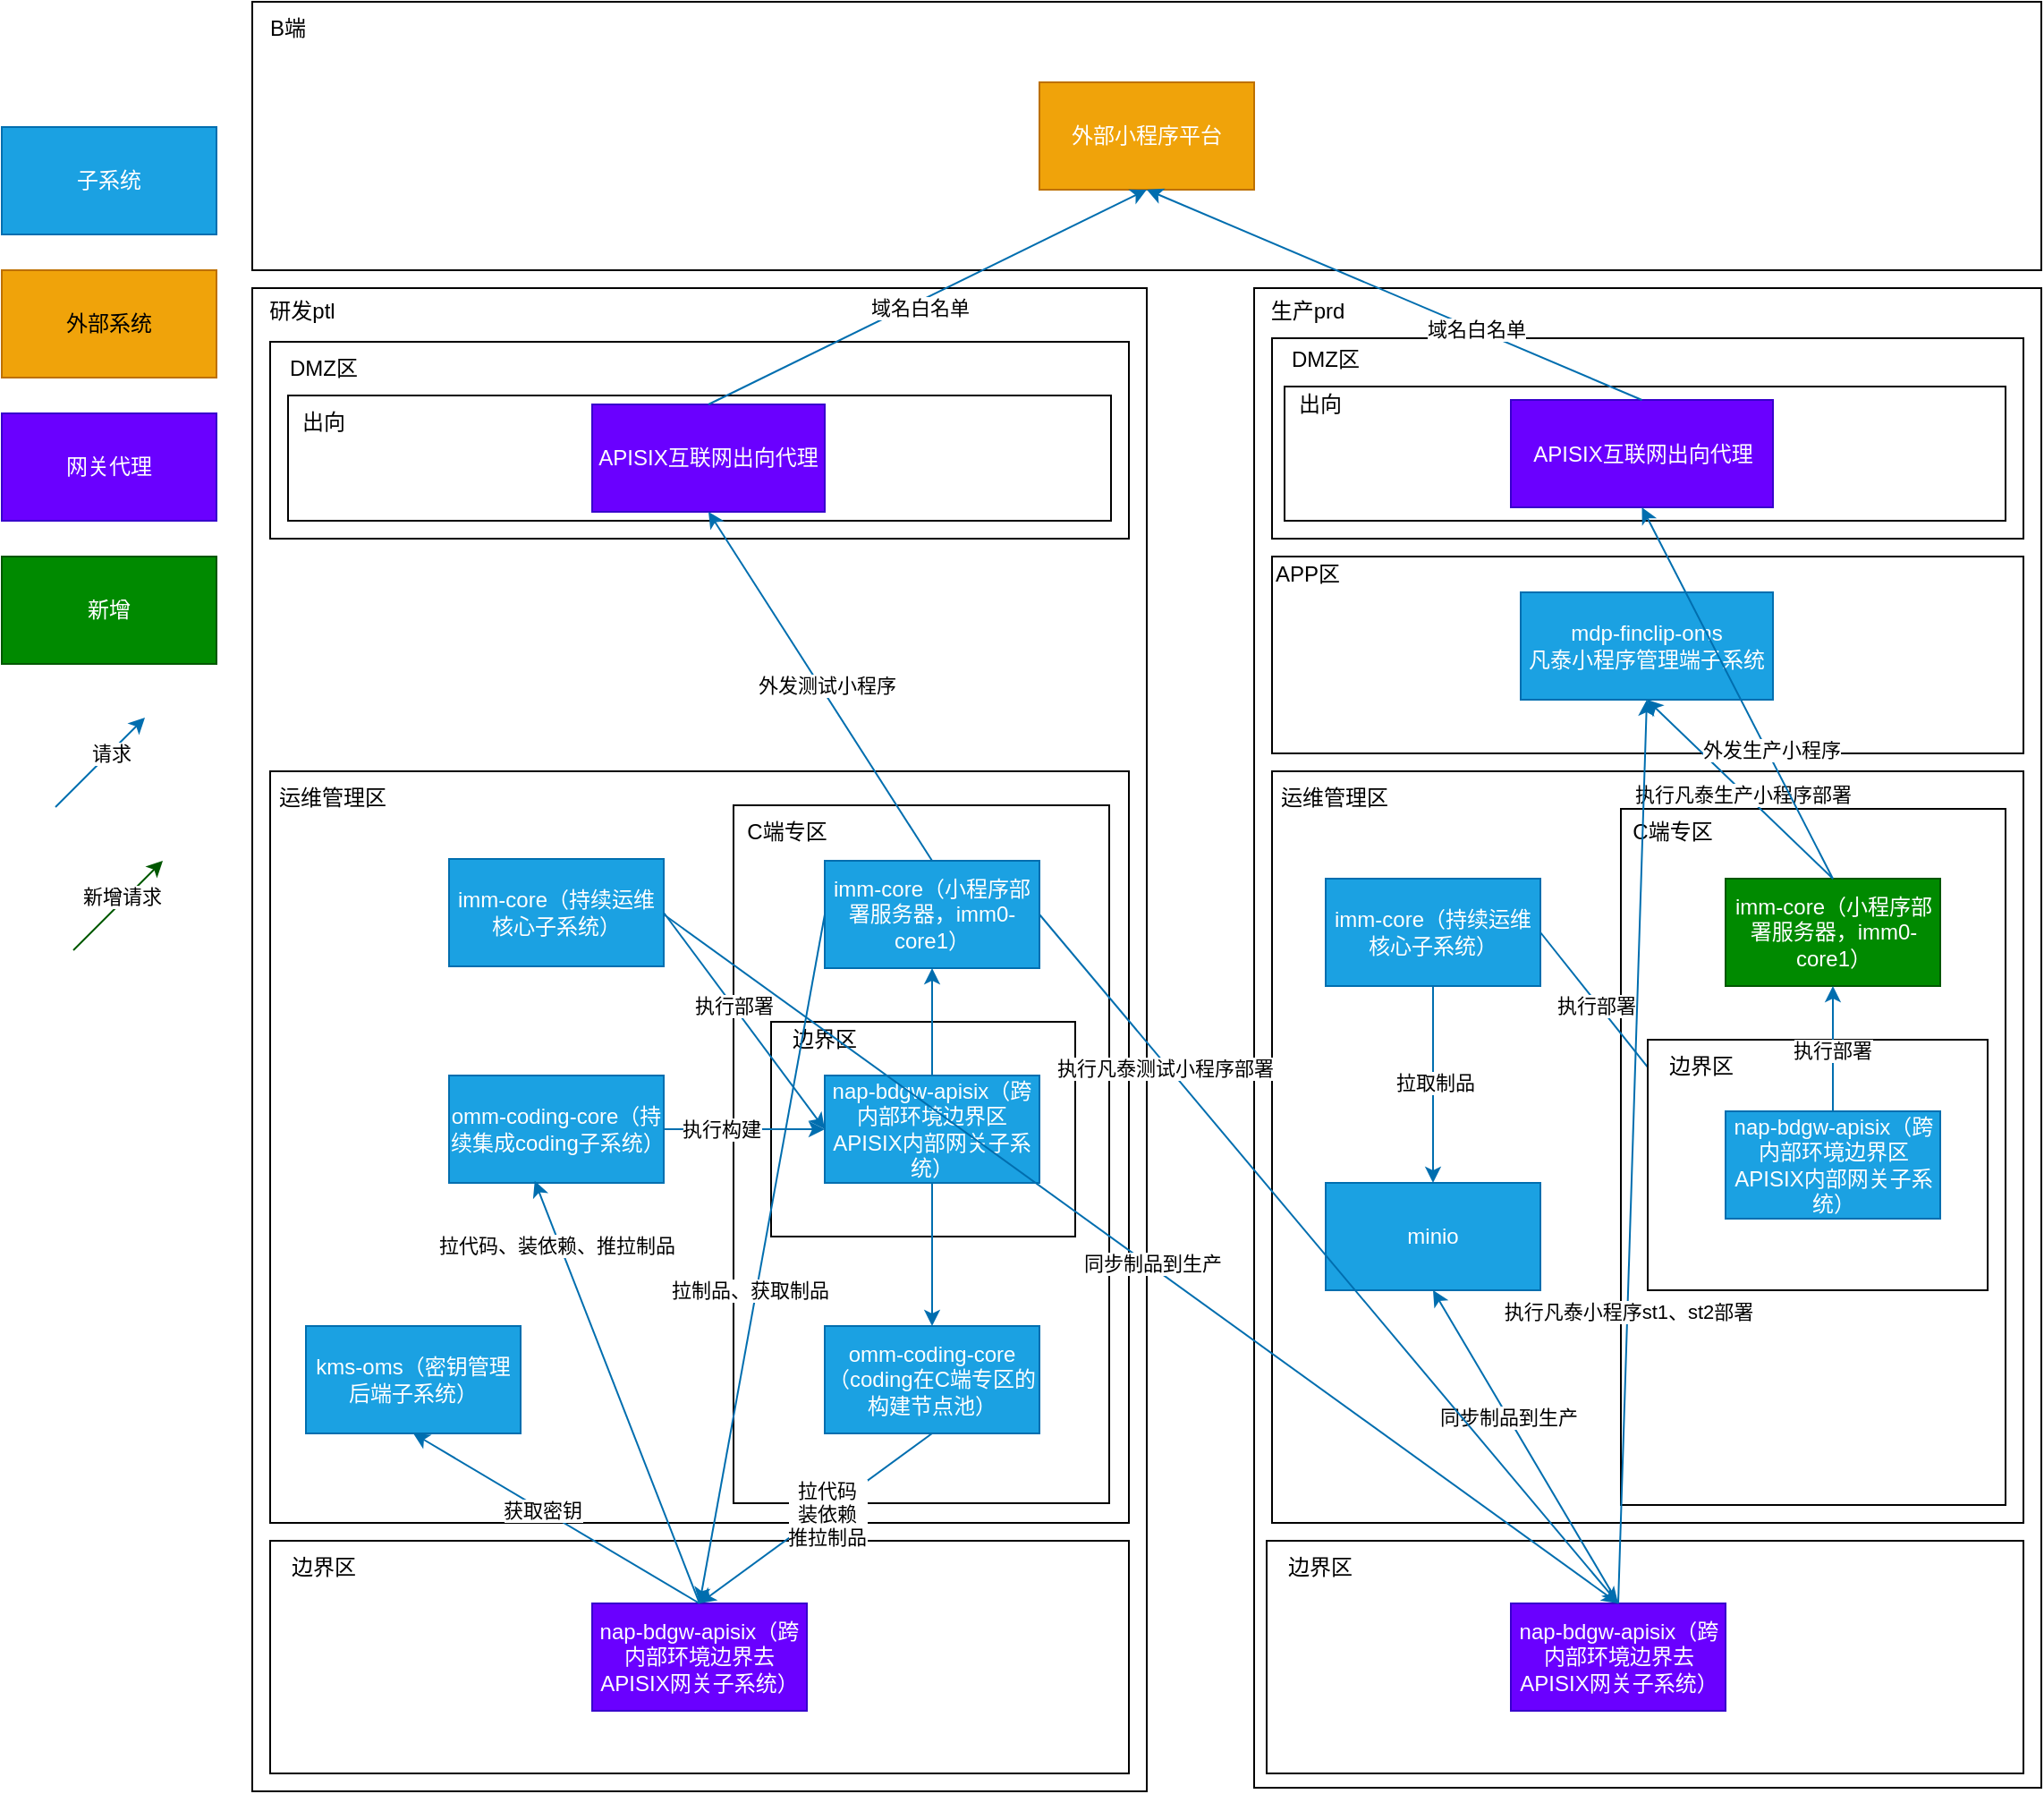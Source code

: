 <mxfile version="21.6.5" type="github">
  <diagram name="第 1 页" id="EOG2HZ5_NcPLtCkEs77e">
    <mxGraphModel dx="1221" dy="1814" grid="1" gridSize="10" guides="1" tooltips="1" connect="1" arrows="1" fold="1" page="1" pageScale="1" pageWidth="827" pageHeight="1169" math="0" shadow="0">
      <root>
        <mxCell id="0" />
        <mxCell id="1" parent="0" />
        <mxCell id="6PQGACXjwFTCAQi2liqI-1" value="" style="rounded=0;whiteSpace=wrap;html=1;" vertex="1" parent="1">
          <mxGeometry x="250" y="-130" width="500" height="840" as="geometry" />
        </mxCell>
        <mxCell id="6PQGACXjwFTCAQi2liqI-2" value="" style="whiteSpace=wrap;html=1;" vertex="1" parent="1">
          <mxGeometry x="260" y="140" width="480" height="420" as="geometry" />
        </mxCell>
        <mxCell id="6PQGACXjwFTCAQi2liqI-3" value="" style="rounded=0;whiteSpace=wrap;html=1;" vertex="1" parent="1">
          <mxGeometry x="320" y="600" width="120" height="60" as="geometry" />
        </mxCell>
        <mxCell id="6PQGACXjwFTCAQi2liqI-4" value="运维管理区" style="text;html=1;strokeColor=none;fillColor=none;align=center;verticalAlign=middle;whiteSpace=wrap;rounded=0;" vertex="1" parent="1">
          <mxGeometry x="260" y="140" width="70" height="30" as="geometry" />
        </mxCell>
        <mxCell id="6PQGACXjwFTCAQi2liqI-5" value="" style="rounded=0;whiteSpace=wrap;html=1;" vertex="1" parent="1">
          <mxGeometry x="260" y="570" width="480" height="130" as="geometry" />
        </mxCell>
        <mxCell id="6PQGACXjwFTCAQi2liqI-6" value="边界区" style="text;html=1;strokeColor=none;fillColor=none;align=center;verticalAlign=middle;whiteSpace=wrap;rounded=0;" vertex="1" parent="1">
          <mxGeometry x="260" y="570" width="60" height="30" as="geometry" />
        </mxCell>
        <mxCell id="6PQGACXjwFTCAQi2liqI-7" value="nap-bdgw-apisix（跨内部环境边界去APISIX网关子系统）" style="rounded=0;whiteSpace=wrap;html=1;fillColor=#6a00ff;fontColor=#ffffff;strokeColor=#3700CC;" vertex="1" parent="1">
          <mxGeometry x="440" y="605" width="120" height="60" as="geometry" />
        </mxCell>
        <mxCell id="6PQGACXjwFTCAQi2liqI-8" value="kms-oms（密钥管理后端子系统）" style="rounded=0;whiteSpace=wrap;html=1;fillColor=#1ba1e2;fontColor=#ffffff;strokeColor=#006EAF;" vertex="1" parent="1">
          <mxGeometry x="280" y="450" width="120" height="60" as="geometry" />
        </mxCell>
        <mxCell id="6PQGACXjwFTCAQi2liqI-9" value="omm-coding-core（持续集成coding子系统）" style="rounded=0;whiteSpace=wrap;html=1;fillColor=#1ba1e2;fontColor=#ffffff;strokeColor=#006EAF;" vertex="1" parent="1">
          <mxGeometry x="360" y="310" width="120" height="60" as="geometry" />
        </mxCell>
        <mxCell id="6PQGACXjwFTCAQi2liqI-10" value="imm-core（持续运维核心子系统）" style="rounded=0;whiteSpace=wrap;html=1;fillColor=#1ba1e2;fontColor=#ffffff;strokeColor=#006EAF;" vertex="1" parent="1">
          <mxGeometry x="360" y="189" width="120" height="60" as="geometry" />
        </mxCell>
        <mxCell id="6PQGACXjwFTCAQi2liqI-11" value="" style="rounded=0;whiteSpace=wrap;html=1;" vertex="1" parent="1">
          <mxGeometry x="519" y="159" width="210" height="390" as="geometry" />
        </mxCell>
        <mxCell id="6PQGACXjwFTCAQi2liqI-12" value="imm-core（小程序部署服务器，imm0-core1）" style="rounded=0;whiteSpace=wrap;html=1;fillColor=#1ba1e2;fontColor=#ffffff;strokeColor=#006EAF;" vertex="1" parent="1">
          <mxGeometry x="570" y="190" width="120" height="60" as="geometry" />
        </mxCell>
        <mxCell id="6PQGACXjwFTCAQi2liqI-13" value="omm-coding-core（coding在C端专区的构建节点池）" style="rounded=0;whiteSpace=wrap;html=1;fillColor=#1ba1e2;fontColor=#ffffff;strokeColor=#006EAF;" vertex="1" parent="1">
          <mxGeometry x="570" y="450" width="120" height="60" as="geometry" />
        </mxCell>
        <mxCell id="6PQGACXjwFTCAQi2liqI-14" value="C端专区" style="text;html=1;strokeColor=none;fillColor=none;align=center;verticalAlign=middle;whiteSpace=wrap;rounded=0;" vertex="1" parent="1">
          <mxGeometry x="519" y="159" width="60" height="30" as="geometry" />
        </mxCell>
        <mxCell id="6PQGACXjwFTCAQi2liqI-15" value="" style="rounded=0;whiteSpace=wrap;html=1;" vertex="1" parent="1">
          <mxGeometry x="260" y="-100" width="480" height="110" as="geometry" />
        </mxCell>
        <mxCell id="6PQGACXjwFTCAQi2liqI-16" value="DMZ区" style="text;html=1;strokeColor=none;fillColor=none;align=center;verticalAlign=middle;whiteSpace=wrap;rounded=0;" vertex="1" parent="1">
          <mxGeometry x="260" y="-100" width="60" height="30" as="geometry" />
        </mxCell>
        <mxCell id="6PQGACXjwFTCAQi2liqI-17" value="" style="rounded=0;whiteSpace=wrap;html=1;" vertex="1" parent="1">
          <mxGeometry x="270" y="-70" width="460" height="70" as="geometry" />
        </mxCell>
        <mxCell id="6PQGACXjwFTCAQi2liqI-18" value="出向" style="text;html=1;strokeColor=none;fillColor=none;align=center;verticalAlign=middle;whiteSpace=wrap;rounded=0;" vertex="1" parent="1">
          <mxGeometry x="260" y="-70" width="60" height="30" as="geometry" />
        </mxCell>
        <mxCell id="6PQGACXjwFTCAQi2liqI-19" value="研发ptl" style="text;html=1;strokeColor=none;fillColor=none;align=center;verticalAlign=middle;whiteSpace=wrap;rounded=0;" vertex="1" parent="1">
          <mxGeometry x="248" y="-132" width="60" height="30" as="geometry" />
        </mxCell>
        <mxCell id="6PQGACXjwFTCAQi2liqI-20" value="" style="rounded=0;whiteSpace=wrap;html=1;" vertex="1" parent="1">
          <mxGeometry x="810" y="-130" width="440" height="838" as="geometry" />
        </mxCell>
        <mxCell id="6PQGACXjwFTCAQi2liqI-21" value="生产prd" style="text;html=1;strokeColor=none;fillColor=none;align=center;verticalAlign=middle;whiteSpace=wrap;rounded=0;" vertex="1" parent="1">
          <mxGeometry x="810" y="-132" width="60" height="30" as="geometry" />
        </mxCell>
        <mxCell id="6PQGACXjwFTCAQi2liqI-22" value="" style="rounded=0;whiteSpace=wrap;html=1;" vertex="1" parent="1">
          <mxGeometry x="820" y="-102" width="420" height="112" as="geometry" />
        </mxCell>
        <mxCell id="6PQGACXjwFTCAQi2liqI-23" value="DMZ区" style="text;html=1;strokeColor=none;fillColor=none;align=center;verticalAlign=middle;whiteSpace=wrap;rounded=0;" vertex="1" parent="1">
          <mxGeometry x="820" y="-105" width="60" height="30" as="geometry" />
        </mxCell>
        <mxCell id="6PQGACXjwFTCAQi2liqI-24" value="" style="rounded=0;whiteSpace=wrap;html=1;" vertex="1" parent="1">
          <mxGeometry x="827" y="-75" width="403" height="75" as="geometry" />
        </mxCell>
        <mxCell id="6PQGACXjwFTCAQi2liqI-25" value="出向" style="text;html=1;strokeColor=none;fillColor=none;align=center;verticalAlign=middle;whiteSpace=wrap;rounded=0;" vertex="1" parent="1">
          <mxGeometry x="817" y="-80" width="60" height="30" as="geometry" />
        </mxCell>
        <mxCell id="6PQGACXjwFTCAQi2liqI-26" value="APISIX互联网出向代理" style="rounded=0;whiteSpace=wrap;html=1;fillColor=#6a00ff;fontColor=#ffffff;strokeColor=#3700CC;" vertex="1" parent="1">
          <mxGeometry x="440" y="-65" width="130" height="60" as="geometry" />
        </mxCell>
        <mxCell id="6PQGACXjwFTCAQi2liqI-27" value="APISIX互联网出向代理" style="rounded=0;whiteSpace=wrap;html=1;fillColor=#6a00ff;fontColor=#ffffff;strokeColor=#3700CC;" vertex="1" parent="1">
          <mxGeometry x="953.5" y="-67.5" width="146.5" height="60" as="geometry" />
        </mxCell>
        <mxCell id="6PQGACXjwFTCAQi2liqI-28" value="" style="rounded=0;whiteSpace=wrap;html=1;" vertex="1" parent="1">
          <mxGeometry x="820" y="140" width="420" height="420" as="geometry" />
        </mxCell>
        <mxCell id="6PQGACXjwFTCAQi2liqI-29" value="运维管理区" style="text;html=1;strokeColor=none;fillColor=none;align=center;verticalAlign=middle;whiteSpace=wrap;rounded=0;" vertex="1" parent="1">
          <mxGeometry x="820" y="140" width="70" height="30" as="geometry" />
        </mxCell>
        <mxCell id="6PQGACXjwFTCAQi2liqI-30" value="" style="rounded=0;whiteSpace=wrap;html=1;" vertex="1" parent="1">
          <mxGeometry x="1015" y="161" width="215" height="389" as="geometry" />
        </mxCell>
        <mxCell id="6PQGACXjwFTCAQi2liqI-31" value="C端专区" style="text;html=1;strokeColor=none;fillColor=none;align=center;verticalAlign=middle;whiteSpace=wrap;rounded=0;" vertex="1" parent="1">
          <mxGeometry x="1013.5" y="159" width="60" height="30" as="geometry" />
        </mxCell>
        <mxCell id="6PQGACXjwFTCAQi2liqI-32" value="imm-core（小程序部署服务器，imm0-core1）" style="rounded=0;whiteSpace=wrap;html=1;fillColor=#008a00;fontColor=#ffffff;strokeColor=#005700;" vertex="1" parent="1">
          <mxGeometry x="1073.5" y="200" width="120" height="60" as="geometry" />
        </mxCell>
        <mxCell id="6PQGACXjwFTCAQi2liqI-33" value="imm-core（持续运维核心子系统）" style="rounded=0;whiteSpace=wrap;html=1;fillColor=#1ba1e2;fontColor=#ffffff;strokeColor=#006EAF;" vertex="1" parent="1">
          <mxGeometry x="850" y="200" width="120" height="60" as="geometry" />
        </mxCell>
        <mxCell id="6PQGACXjwFTCAQi2liqI-37" value="" style="rounded=0;whiteSpace=wrap;html=1;" vertex="1" parent="1">
          <mxGeometry x="820" y="20" width="420" height="110" as="geometry" />
        </mxCell>
        <mxCell id="6PQGACXjwFTCAQi2liqI-38" value="APP区" style="text;html=1;strokeColor=none;fillColor=none;align=center;verticalAlign=middle;whiteSpace=wrap;rounded=0;" vertex="1" parent="1">
          <mxGeometry x="810" y="15" width="60" height="30" as="geometry" />
        </mxCell>
        <mxCell id="6PQGACXjwFTCAQi2liqI-39" value="mdp-finclip-oms&lt;br&gt;凡泰小程序管理端子系统" style="rounded=0;whiteSpace=wrap;html=1;fillColor=#1ba1e2;fontColor=#ffffff;strokeColor=#006EAF;" vertex="1" parent="1">
          <mxGeometry x="959" y="40" width="141" height="60" as="geometry" />
        </mxCell>
        <mxCell id="6PQGACXjwFTCAQi2liqI-40" value="" style="rounded=0;whiteSpace=wrap;html=1;" vertex="1" parent="1">
          <mxGeometry x="250" y="-290" width="1000" height="150" as="geometry" />
        </mxCell>
        <mxCell id="6PQGACXjwFTCAQi2liqI-41" value="B端" style="text;html=1;strokeColor=none;fillColor=none;align=center;verticalAlign=middle;whiteSpace=wrap;rounded=0;" vertex="1" parent="1">
          <mxGeometry x="240" y="-290" width="60" height="30" as="geometry" />
        </mxCell>
        <mxCell id="6PQGACXjwFTCAQi2liqI-42" value="外部小程序平台" style="rounded=0;whiteSpace=wrap;html=1;fillColor=#f0a30a;fontColor=#FFFFFF;strokeColor=#BD7000;" vertex="1" parent="1">
          <mxGeometry x="690" y="-245" width="120" height="60" as="geometry" />
        </mxCell>
        <mxCell id="6PQGACXjwFTCAQi2liqI-43" value="" style="endArrow=classic;html=1;rounded=0;exitX=0.5;exitY=0;exitDx=0;exitDy=0;entryX=0.5;entryY=1;entryDx=0;entryDy=0;fillColor=#1ba1e2;strokeColor=#006EAF;" edge="1" parent="1" source="6PQGACXjwFTCAQi2liqI-7" target="6PQGACXjwFTCAQi2liqI-8">
          <mxGeometry width="50" height="50" relative="1" as="geometry">
            <mxPoint x="630" y="390" as="sourcePoint" />
            <mxPoint x="680" y="340" as="targetPoint" />
          </mxGeometry>
        </mxCell>
        <mxCell id="6PQGACXjwFTCAQi2liqI-83" value="获取密钥" style="edgeLabel;html=1;align=center;verticalAlign=middle;resizable=0;points=[];" vertex="1" connectable="0" parent="6PQGACXjwFTCAQi2liqI-43">
          <mxGeometry x="0.102" relative="1" as="geometry">
            <mxPoint as="offset" />
          </mxGeometry>
        </mxCell>
        <mxCell id="6PQGACXjwFTCAQi2liqI-44" value="" style="endArrow=classic;html=1;rounded=0;exitX=0.5;exitY=0;exitDx=0;exitDy=0;entryX=0.399;entryY=0.981;entryDx=0;entryDy=0;fillColor=#1ba1e2;strokeColor=#006EAF;entryPerimeter=0;" edge="1" parent="1" source="6PQGACXjwFTCAQi2liqI-7" target="6PQGACXjwFTCAQi2liqI-9">
          <mxGeometry width="50" height="50" relative="1" as="geometry">
            <mxPoint x="510" y="615" as="sourcePoint" />
            <mxPoint x="350" y="520" as="targetPoint" />
          </mxGeometry>
        </mxCell>
        <mxCell id="6PQGACXjwFTCAQi2liqI-84" value="拉代码、装依赖、推拉制品" style="edgeLabel;html=1;align=center;verticalAlign=middle;resizable=0;points=[];" vertex="1" connectable="0" parent="6PQGACXjwFTCAQi2liqI-44">
          <mxGeometry x="0.708" y="3" relative="1" as="geometry">
            <mxPoint x="1" as="offset" />
          </mxGeometry>
        </mxCell>
        <mxCell id="6PQGACXjwFTCAQi2liqI-45" value="" style="endArrow=classic;html=1;rounded=0;exitX=0.5;exitY=1;exitDx=0;exitDy=0;fillColor=#1ba1e2;strokeColor=#006EAF;entryX=0.5;entryY=0;entryDx=0;entryDy=0;" edge="1" parent="1" source="6PQGACXjwFTCAQi2liqI-13" target="6PQGACXjwFTCAQi2liqI-7">
          <mxGeometry width="50" height="50" relative="1" as="geometry">
            <mxPoint x="510" y="615" as="sourcePoint" />
            <mxPoint x="500" y="600" as="targetPoint" />
          </mxGeometry>
        </mxCell>
        <mxCell id="6PQGACXjwFTCAQi2liqI-86" value="拉代码&lt;br&gt;装依赖&lt;br&gt;推拉制品" style="edgeLabel;html=1;align=center;verticalAlign=middle;resizable=0;points=[];" vertex="1" connectable="0" parent="6PQGACXjwFTCAQi2liqI-45">
          <mxGeometry x="-0.077" y="1" relative="1" as="geometry">
            <mxPoint as="offset" />
          </mxGeometry>
        </mxCell>
        <mxCell id="6PQGACXjwFTCAQi2liqI-46" value="" style="rounded=0;whiteSpace=wrap;html=1;" vertex="1" parent="1">
          <mxGeometry x="540" y="280" width="170" height="120" as="geometry" />
        </mxCell>
        <mxCell id="6PQGACXjwFTCAQi2liqI-47" value="nap-bdgw-apisix（跨内部环境边界区APISIX内部网关子系统）" style="rounded=0;whiteSpace=wrap;html=1;fillColor=#1ba1e2;fontColor=#ffffff;strokeColor=#006EAF;" vertex="1" parent="1">
          <mxGeometry x="570" y="310" width="120" height="60" as="geometry" />
        </mxCell>
        <mxCell id="6PQGACXjwFTCAQi2liqI-48" value="边界区" style="text;html=1;strokeColor=none;fillColor=none;align=center;verticalAlign=middle;whiteSpace=wrap;rounded=0;" vertex="1" parent="1">
          <mxGeometry x="540" y="275" width="60" height="30" as="geometry" />
        </mxCell>
        <mxCell id="6PQGACXjwFTCAQi2liqI-49" value="" style="endArrow=classic;html=1;rounded=0;exitX=0.5;exitY=1;exitDx=0;exitDy=0;fillColor=#1ba1e2;strokeColor=#006EAF;" edge="1" parent="1" source="6PQGACXjwFTCAQi2liqI-47" target="6PQGACXjwFTCAQi2liqI-13">
          <mxGeometry width="50" height="50" relative="1" as="geometry">
            <mxPoint x="640" y="520" as="sourcePoint" />
            <mxPoint x="510" y="615" as="targetPoint" />
          </mxGeometry>
        </mxCell>
        <mxCell id="6PQGACXjwFTCAQi2liqI-50" value="" style="endArrow=classic;html=1;rounded=0;exitX=0.5;exitY=0;exitDx=0;exitDy=0;fillColor=#1ba1e2;strokeColor=#006EAF;entryX=0.5;entryY=1;entryDx=0;entryDy=0;" edge="1" parent="1" source="6PQGACXjwFTCAQi2liqI-47" target="6PQGACXjwFTCAQi2liqI-12">
          <mxGeometry width="50" height="50" relative="1" as="geometry">
            <mxPoint x="640" y="380" as="sourcePoint" />
            <mxPoint x="640" y="460" as="targetPoint" />
          </mxGeometry>
        </mxCell>
        <mxCell id="6PQGACXjwFTCAQi2liqI-51" value="" style="endArrow=classic;html=1;rounded=0;exitX=0;exitY=0.5;exitDx=0;exitDy=0;fillColor=#1ba1e2;strokeColor=#006EAF;entryX=0.5;entryY=0;entryDx=0;entryDy=0;" edge="1" parent="1" source="6PQGACXjwFTCAQi2liqI-12" target="6PQGACXjwFTCAQi2liqI-7">
          <mxGeometry width="50" height="50" relative="1" as="geometry">
            <mxPoint x="640" y="320" as="sourcePoint" />
            <mxPoint x="640" y="260" as="targetPoint" />
          </mxGeometry>
        </mxCell>
        <mxCell id="6PQGACXjwFTCAQi2liqI-85" value="拉制品、获取制品" style="edgeLabel;html=1;align=center;verticalAlign=middle;resizable=0;points=[];" vertex="1" connectable="0" parent="6PQGACXjwFTCAQi2liqI-51">
          <mxGeometry x="0.152" y="-2" relative="1" as="geometry">
            <mxPoint y="-12" as="offset" />
          </mxGeometry>
        </mxCell>
        <mxCell id="6PQGACXjwFTCAQi2liqI-52" value="" style="endArrow=classic;html=1;rounded=0;exitX=1;exitY=0.5;exitDx=0;exitDy=0;fillColor=#1ba1e2;strokeColor=#006EAF;entryX=0;entryY=0.5;entryDx=0;entryDy=0;" edge="1" parent="1" source="6PQGACXjwFTCAQi2liqI-10" target="6PQGACXjwFTCAQi2liqI-47">
          <mxGeometry width="50" height="50" relative="1" as="geometry">
            <mxPoint x="580" y="230" as="sourcePoint" />
            <mxPoint x="510" y="615" as="targetPoint" />
          </mxGeometry>
        </mxCell>
        <mxCell id="6PQGACXjwFTCAQi2liqI-89" value="执行部署" style="edgeLabel;html=1;align=center;verticalAlign=middle;resizable=0;points=[];" vertex="1" connectable="0" parent="6PQGACXjwFTCAQi2liqI-52">
          <mxGeometry x="-0.146" relative="1" as="geometry">
            <mxPoint as="offset" />
          </mxGeometry>
        </mxCell>
        <mxCell id="6PQGACXjwFTCAQi2liqI-53" value="" style="endArrow=classic;html=1;rounded=0;exitX=1;exitY=0.5;exitDx=0;exitDy=0;fillColor=#1ba1e2;strokeColor=#006EAF;entryX=0;entryY=0.5;entryDx=0;entryDy=0;" edge="1" parent="1" source="6PQGACXjwFTCAQi2liqI-9" target="6PQGACXjwFTCAQi2liqI-47">
          <mxGeometry width="50" height="50" relative="1" as="geometry">
            <mxPoint x="490" y="229" as="sourcePoint" />
            <mxPoint x="580" y="350" as="targetPoint" />
          </mxGeometry>
        </mxCell>
        <mxCell id="6PQGACXjwFTCAQi2liqI-87" value="执行构建" style="edgeLabel;html=1;align=center;verticalAlign=middle;resizable=0;points=[];" vertex="1" connectable="0" parent="6PQGACXjwFTCAQi2liqI-53">
          <mxGeometry x="-0.299" relative="1" as="geometry">
            <mxPoint as="offset" />
          </mxGeometry>
        </mxCell>
        <mxCell id="6PQGACXjwFTCAQi2liqI-54" value="" style="endArrow=classic;html=1;rounded=0;exitX=0.5;exitY=0;exitDx=0;exitDy=0;fillColor=#1ba1e2;strokeColor=#006EAF;entryX=0.5;entryY=1;entryDx=0;entryDy=0;" edge="1" parent="1" source="6PQGACXjwFTCAQi2liqI-12" target="6PQGACXjwFTCAQi2liqI-26">
          <mxGeometry width="50" height="50" relative="1" as="geometry">
            <mxPoint x="490" y="350" as="sourcePoint" />
            <mxPoint x="580" y="350" as="targetPoint" />
          </mxGeometry>
        </mxCell>
        <mxCell id="6PQGACXjwFTCAQi2liqI-93" value="外发测试小程序" style="edgeLabel;html=1;align=center;verticalAlign=middle;resizable=0;points=[];" vertex="1" connectable="0" parent="6PQGACXjwFTCAQi2liqI-54">
          <mxGeometry x="-0.005" y="-3" relative="1" as="geometry">
            <mxPoint as="offset" />
          </mxGeometry>
        </mxCell>
        <mxCell id="6PQGACXjwFTCAQi2liqI-55" value="" style="endArrow=classic;html=1;rounded=0;exitX=0.5;exitY=0;exitDx=0;exitDy=0;fillColor=#1ba1e2;strokeColor=#006EAF;entryX=0.5;entryY=1;entryDx=0;entryDy=0;" edge="1" parent="1" source="6PQGACXjwFTCAQi2liqI-26" target="6PQGACXjwFTCAQi2liqI-42">
          <mxGeometry width="50" height="50" relative="1" as="geometry">
            <mxPoint x="640" y="200" as="sourcePoint" />
            <mxPoint x="515" y="5" as="targetPoint" />
          </mxGeometry>
        </mxCell>
        <mxCell id="6PQGACXjwFTCAQi2liqI-91" value="域名白名单" style="edgeLabel;html=1;align=center;verticalAlign=middle;resizable=0;points=[];" vertex="1" connectable="0" parent="6PQGACXjwFTCAQi2liqI-55">
          <mxGeometry x="-0.049" y="-3" relative="1" as="geometry">
            <mxPoint as="offset" />
          </mxGeometry>
        </mxCell>
        <mxCell id="6PQGACXjwFTCAQi2liqI-57" value="" style="endArrow=classic;html=1;rounded=0;exitX=0.5;exitY=0;exitDx=0;exitDy=0;fillColor=#1ba1e2;strokeColor=#006EAF;entryX=0.5;entryY=1;entryDx=0;entryDy=0;" edge="1" parent="1" source="6PQGACXjwFTCAQi2liqI-27" target="6PQGACXjwFTCAQi2liqI-42">
          <mxGeometry width="50" height="50" relative="1" as="geometry">
            <mxPoint x="515" y="-55" as="sourcePoint" />
            <mxPoint x="760" y="-175" as="targetPoint" />
          </mxGeometry>
        </mxCell>
        <mxCell id="6PQGACXjwFTCAQi2liqI-92" value="域名白名单" style="edgeLabel;html=1;align=center;verticalAlign=middle;resizable=0;points=[];" vertex="1" connectable="0" parent="6PQGACXjwFTCAQi2liqI-57">
          <mxGeometry x="-0.327" relative="1" as="geometry">
            <mxPoint as="offset" />
          </mxGeometry>
        </mxCell>
        <mxCell id="6PQGACXjwFTCAQi2liqI-58" value="" style="endArrow=classic;html=1;rounded=0;exitX=0.5;exitY=0;exitDx=0;exitDy=0;fillColor=#1ba1e2;strokeColor=#006EAF;entryX=0.5;entryY=1;entryDx=0;entryDy=0;" edge="1" parent="1" source="6PQGACXjwFTCAQi2liqI-32" target="6PQGACXjwFTCAQi2liqI-39">
          <mxGeometry width="50" height="50" relative="1" as="geometry">
            <mxPoint x="1037" y="-58" as="sourcePoint" />
            <mxPoint x="760" y="-175" as="targetPoint" />
          </mxGeometry>
        </mxCell>
        <mxCell id="6PQGACXjwFTCAQi2liqI-104" value="执行凡泰生产小程序部署" style="edgeLabel;html=1;align=center;verticalAlign=middle;resizable=0;points=[];" vertex="1" connectable="0" parent="6PQGACXjwFTCAQi2liqI-58">
          <mxGeometry x="-0.037" y="1" relative="1" as="geometry">
            <mxPoint as="offset" />
          </mxGeometry>
        </mxCell>
        <mxCell id="6PQGACXjwFTCAQi2liqI-59" value="" style="endArrow=classic;html=1;rounded=0;fillColor=#1ba1e2;strokeColor=#006EAF;entryX=0.5;entryY=1;entryDx=0;entryDy=0;exitX=0.5;exitY=0;exitDx=0;exitDy=0;" edge="1" parent="1" source="6PQGACXjwFTCAQi2liqI-32" target="6PQGACXjwFTCAQi2liqI-27">
          <mxGeometry width="50" height="50" relative="1" as="geometry">
            <mxPoint x="1540" y="150" as="sourcePoint" />
            <mxPoint x="1040" y="110" as="targetPoint" />
          </mxGeometry>
        </mxCell>
        <mxCell id="6PQGACXjwFTCAQi2liqI-103" value="外发生产小程序" style="edgeLabel;html=1;align=center;verticalAlign=middle;resizable=0;points=[];" vertex="1" connectable="0" parent="6PQGACXjwFTCAQi2liqI-59">
          <mxGeometry x="-0.311" y="-2" relative="1" as="geometry">
            <mxPoint as="offset" />
          </mxGeometry>
        </mxCell>
        <mxCell id="6PQGACXjwFTCAQi2liqI-60" value="" style="endArrow=classic;html=1;rounded=0;fillColor=#1ba1e2;strokeColor=#006EAF;entryX=0;entryY=0.5;entryDx=0;entryDy=0;exitX=1;exitY=0.5;exitDx=0;exitDy=0;" edge="1" parent="1" source="6PQGACXjwFTCAQi2liqI-33" target="6PQGACXjwFTCAQi2liqI-63">
          <mxGeometry width="50" height="50" relative="1" as="geometry">
            <mxPoint x="1144" y="210" as="sourcePoint" />
            <mxPoint x="1037" y="3" as="targetPoint" />
          </mxGeometry>
        </mxCell>
        <mxCell id="6PQGACXjwFTCAQi2liqI-101" value="执行部署" style="edgeLabel;html=1;align=center;verticalAlign=middle;resizable=0;points=[];" vertex="1" connectable="0" parent="6PQGACXjwFTCAQi2liqI-60">
          <mxGeometry x="-0.387" y="-1" relative="1" as="geometry">
            <mxPoint as="offset" />
          </mxGeometry>
        </mxCell>
        <mxCell id="6PQGACXjwFTCAQi2liqI-61" value="" style="rounded=0;whiteSpace=wrap;html=1;" vertex="1" parent="1">
          <mxGeometry x="1030" y="290" width="190" height="140" as="geometry" />
        </mxCell>
        <mxCell id="6PQGACXjwFTCAQi2liqI-62" value="边界区" style="text;html=1;strokeColor=none;fillColor=none;align=center;verticalAlign=middle;whiteSpace=wrap;rounded=0;" vertex="1" parent="1">
          <mxGeometry x="1030" y="290" width="60" height="30" as="geometry" />
        </mxCell>
        <mxCell id="6PQGACXjwFTCAQi2liqI-63" value="nap-bdgw-apisix（跨内部环境边界区APISIX内部网关子系统）" style="rounded=0;whiteSpace=wrap;html=1;fillColor=#1ba1e2;fontColor=#ffffff;strokeColor=#006EAF;" vertex="1" parent="1">
          <mxGeometry x="1073.5" y="330" width="120" height="60" as="geometry" />
        </mxCell>
        <mxCell id="6PQGACXjwFTCAQi2liqI-64" value="" style="endArrow=classic;html=1;rounded=0;exitX=0.5;exitY=0;exitDx=0;exitDy=0;fillColor=#1ba1e2;strokeColor=#006EAF;entryX=0.5;entryY=1;entryDx=0;entryDy=0;" edge="1" parent="1" source="6PQGACXjwFTCAQi2liqI-63" target="6PQGACXjwFTCAQi2liqI-32">
          <mxGeometry width="50" height="50" relative="1" as="geometry">
            <mxPoint x="640" y="320" as="sourcePoint" />
            <mxPoint x="640" y="260" as="targetPoint" />
          </mxGeometry>
        </mxCell>
        <mxCell id="6PQGACXjwFTCAQi2liqI-102" value="执行部署" style="edgeLabel;html=1;align=center;verticalAlign=middle;resizable=0;points=[];" vertex="1" connectable="0" parent="6PQGACXjwFTCAQi2liqI-64">
          <mxGeometry x="-0.009" y="1" relative="1" as="geometry">
            <mxPoint as="offset" />
          </mxGeometry>
        </mxCell>
        <mxCell id="6PQGACXjwFTCAQi2liqI-65" value="minio" style="rounded=0;whiteSpace=wrap;html=1;fillColor=#1ba1e2;fontColor=#ffffff;strokeColor=#006EAF;" vertex="1" parent="1">
          <mxGeometry x="850" y="370" width="120" height="60" as="geometry" />
        </mxCell>
        <mxCell id="6PQGACXjwFTCAQi2liqI-68" value="" style="rounded=0;whiteSpace=wrap;html=1;" vertex="1" parent="1">
          <mxGeometry x="877" y="600" width="120" height="60" as="geometry" />
        </mxCell>
        <mxCell id="6PQGACXjwFTCAQi2liqI-69" value="" style="rounded=0;whiteSpace=wrap;html=1;" vertex="1" parent="1">
          <mxGeometry x="817" y="570" width="423" height="130" as="geometry" />
        </mxCell>
        <mxCell id="6PQGACXjwFTCAQi2liqI-70" value="边界区" style="text;html=1;strokeColor=none;fillColor=none;align=center;verticalAlign=middle;whiteSpace=wrap;rounded=0;" vertex="1" parent="1">
          <mxGeometry x="817" y="570" width="60" height="30" as="geometry" />
        </mxCell>
        <mxCell id="6PQGACXjwFTCAQi2liqI-71" value="nap-bdgw-apisix（跨内部环境边界去APISIX网关子系统）" style="rounded=0;whiteSpace=wrap;html=1;fillColor=#6a00ff;fontColor=#ffffff;strokeColor=#3700CC;" vertex="1" parent="1">
          <mxGeometry x="953.5" y="605" width="120" height="60" as="geometry" />
        </mxCell>
        <mxCell id="6PQGACXjwFTCAQi2liqI-66" value="" style="endArrow=classic;html=1;rounded=0;entryX=0.5;entryY=0;entryDx=0;entryDy=0;fillColor=#1ba1e2;strokeColor=#006EAF;" edge="1" parent="1" target="6PQGACXjwFTCAQi2liqI-71">
          <mxGeometry width="50" height="50" relative="1" as="geometry">
            <mxPoint x="480" y="220" as="sourcePoint" />
            <mxPoint x="730" y="340" as="targetPoint" />
          </mxGeometry>
        </mxCell>
        <mxCell id="6PQGACXjwFTCAQi2liqI-95" value="同步制品到生产" style="edgeLabel;html=1;align=center;verticalAlign=middle;resizable=0;points=[];" vertex="1" connectable="0" parent="6PQGACXjwFTCAQi2liqI-66">
          <mxGeometry x="0.022" y="2" relative="1" as="geometry">
            <mxPoint x="-1" as="offset" />
          </mxGeometry>
        </mxCell>
        <mxCell id="6PQGACXjwFTCAQi2liqI-72" value="" style="endArrow=classic;html=1;rounded=0;fillColor=#1ba1e2;strokeColor=#006EAF;entryX=0.5;entryY=1;entryDx=0;entryDy=0;exitX=0.5;exitY=0;exitDx=0;exitDy=0;" edge="1" parent="1" source="6PQGACXjwFTCAQi2liqI-71" target="6PQGACXjwFTCAQi2liqI-65">
          <mxGeometry width="50" height="50" relative="1" as="geometry">
            <mxPoint x="920" y="380" as="sourcePoint" />
            <mxPoint x="916" y="270" as="targetPoint" />
          </mxGeometry>
        </mxCell>
        <mxCell id="6PQGACXjwFTCAQi2liqI-96" value="同步制品到生产" style="edgeLabel;html=1;align=center;verticalAlign=middle;resizable=0;points=[];" vertex="1" connectable="0" parent="6PQGACXjwFTCAQi2liqI-72">
          <mxGeometry x="0.193" relative="1" as="geometry">
            <mxPoint as="offset" />
          </mxGeometry>
        </mxCell>
        <mxCell id="6PQGACXjwFTCAQi2liqI-73" value="" style="endArrow=classic;html=1;rounded=0;fillColor=#1ba1e2;strokeColor=#006EAF;entryX=0.5;entryY=0;entryDx=0;entryDy=0;exitX=1;exitY=0.5;exitDx=0;exitDy=0;" edge="1" parent="1" source="6PQGACXjwFTCAQi2liqI-12" target="6PQGACXjwFTCAQi2liqI-71">
          <mxGeometry width="50" height="50" relative="1" as="geometry">
            <mxPoint x="990" y="630" as="sourcePoint" />
            <mxPoint x="920" y="440" as="targetPoint" />
          </mxGeometry>
        </mxCell>
        <mxCell id="6PQGACXjwFTCAQi2liqI-94" value="执行凡泰测试小程序部署" style="edgeLabel;html=1;align=center;verticalAlign=middle;resizable=0;points=[];" vertex="1" connectable="0" parent="6PQGACXjwFTCAQi2liqI-73">
          <mxGeometry x="-0.581" relative="1" as="geometry">
            <mxPoint x="2" y="5" as="offset" />
          </mxGeometry>
        </mxCell>
        <mxCell id="6PQGACXjwFTCAQi2liqI-74" value="" style="endArrow=classic;html=1;rounded=0;fillColor=#1ba1e2;strokeColor=#006EAF;entryX=0.5;entryY=1;entryDx=0;entryDy=0;exitX=0.5;exitY=0;exitDx=0;exitDy=0;" edge="1" parent="1" source="6PQGACXjwFTCAQi2liqI-71" target="6PQGACXjwFTCAQi2liqI-39">
          <mxGeometry width="50" height="50" relative="1" as="geometry">
            <mxPoint x="990" y="630" as="sourcePoint" />
            <mxPoint x="920" y="440" as="targetPoint" />
          </mxGeometry>
        </mxCell>
        <mxCell id="6PQGACXjwFTCAQi2liqI-97" value="执行凡泰小程序st1、st2部署" style="edgeLabel;html=1;align=center;verticalAlign=middle;resizable=0;points=[];" vertex="1" connectable="0" parent="6PQGACXjwFTCAQi2liqI-74">
          <mxGeometry x="-0.355" relative="1" as="geometry">
            <mxPoint as="offset" />
          </mxGeometry>
        </mxCell>
        <mxCell id="6PQGACXjwFTCAQi2liqI-75" value="子系统" style="rounded=0;whiteSpace=wrap;html=1;fillColor=#1ba1e2;fontColor=#ffffff;strokeColor=#006EAF;" vertex="1" parent="1">
          <mxGeometry x="110" y="-220" width="120" height="60" as="geometry" />
        </mxCell>
        <mxCell id="6PQGACXjwFTCAQi2liqI-76" value="外部系统" style="rounded=0;whiteSpace=wrap;html=1;fillColor=#f0a30a;fontColor=#000000;strokeColor=#BD7000;" vertex="1" parent="1">
          <mxGeometry x="110" y="-140" width="120" height="60" as="geometry" />
        </mxCell>
        <mxCell id="6PQGACXjwFTCAQi2liqI-77" value="网关代理" style="rounded=0;whiteSpace=wrap;html=1;fillColor=#6a00ff;fontColor=#ffffff;strokeColor=#3700CC;" vertex="1" parent="1">
          <mxGeometry x="110" y="-60" width="120" height="60" as="geometry" />
        </mxCell>
        <mxCell id="6PQGACXjwFTCAQi2liqI-78" value="新增" style="rounded=0;whiteSpace=wrap;html=1;fillColor=#008a00;fontColor=#ffffff;strokeColor=#005700;" vertex="1" parent="1">
          <mxGeometry x="110" y="20" width="120" height="60" as="geometry" />
        </mxCell>
        <mxCell id="6PQGACXjwFTCAQi2liqI-79" value="" style="endArrow=classic;html=1;rounded=0;fillColor=#1ba1e2;strokeColor=#006EAF;" edge="1" parent="1">
          <mxGeometry width="50" height="50" relative="1" as="geometry">
            <mxPoint x="140" y="160" as="sourcePoint" />
            <mxPoint x="190" y="110" as="targetPoint" />
          </mxGeometry>
        </mxCell>
        <mxCell id="6PQGACXjwFTCAQi2liqI-80" value="请求" style="edgeLabel;html=1;align=center;verticalAlign=middle;resizable=0;points=[];" vertex="1" connectable="0" parent="6PQGACXjwFTCAQi2liqI-79">
          <mxGeometry x="-0.137" y="10" relative="1" as="geometry">
            <mxPoint x="16" y="-2" as="offset" />
          </mxGeometry>
        </mxCell>
        <mxCell id="6PQGACXjwFTCAQi2liqI-81" value="" style="endArrow=classic;html=1;rounded=0;fillColor=#008a00;strokeColor=#005700;" edge="1" parent="1">
          <mxGeometry width="50" height="50" relative="1" as="geometry">
            <mxPoint x="150" y="240" as="sourcePoint" />
            <mxPoint x="200" y="190" as="targetPoint" />
          </mxGeometry>
        </mxCell>
        <mxCell id="6PQGACXjwFTCAQi2liqI-82" value="新增请求" style="edgeLabel;html=1;align=center;verticalAlign=middle;resizable=0;points=[];" vertex="1" connectable="0" parent="6PQGACXjwFTCAQi2liqI-81">
          <mxGeometry x="-0.137" y="-6" relative="1" as="geometry">
            <mxPoint x="1" y="-13" as="offset" />
          </mxGeometry>
        </mxCell>
        <mxCell id="6PQGACXjwFTCAQi2liqI-99" value="" style="endArrow=classic;html=1;rounded=0;fillColor=#1ba1e2;strokeColor=#006EAF;entryX=0.5;entryY=0;entryDx=0;entryDy=0;exitX=0.5;exitY=1;exitDx=0;exitDy=0;" edge="1" parent="1" source="6PQGACXjwFTCAQi2liqI-33" target="6PQGACXjwFTCAQi2liqI-65">
          <mxGeometry width="50" height="50" relative="1" as="geometry">
            <mxPoint x="980" y="240" as="sourcePoint" />
            <mxPoint x="1084" y="240" as="targetPoint" />
          </mxGeometry>
        </mxCell>
        <mxCell id="6PQGACXjwFTCAQi2liqI-100" value="拉取制品" style="edgeLabel;html=1;align=center;verticalAlign=middle;resizable=0;points=[];" vertex="1" connectable="0" parent="6PQGACXjwFTCAQi2liqI-99">
          <mxGeometry x="-0.017" y="1" relative="1" as="geometry">
            <mxPoint as="offset" />
          </mxGeometry>
        </mxCell>
      </root>
    </mxGraphModel>
  </diagram>
</mxfile>
